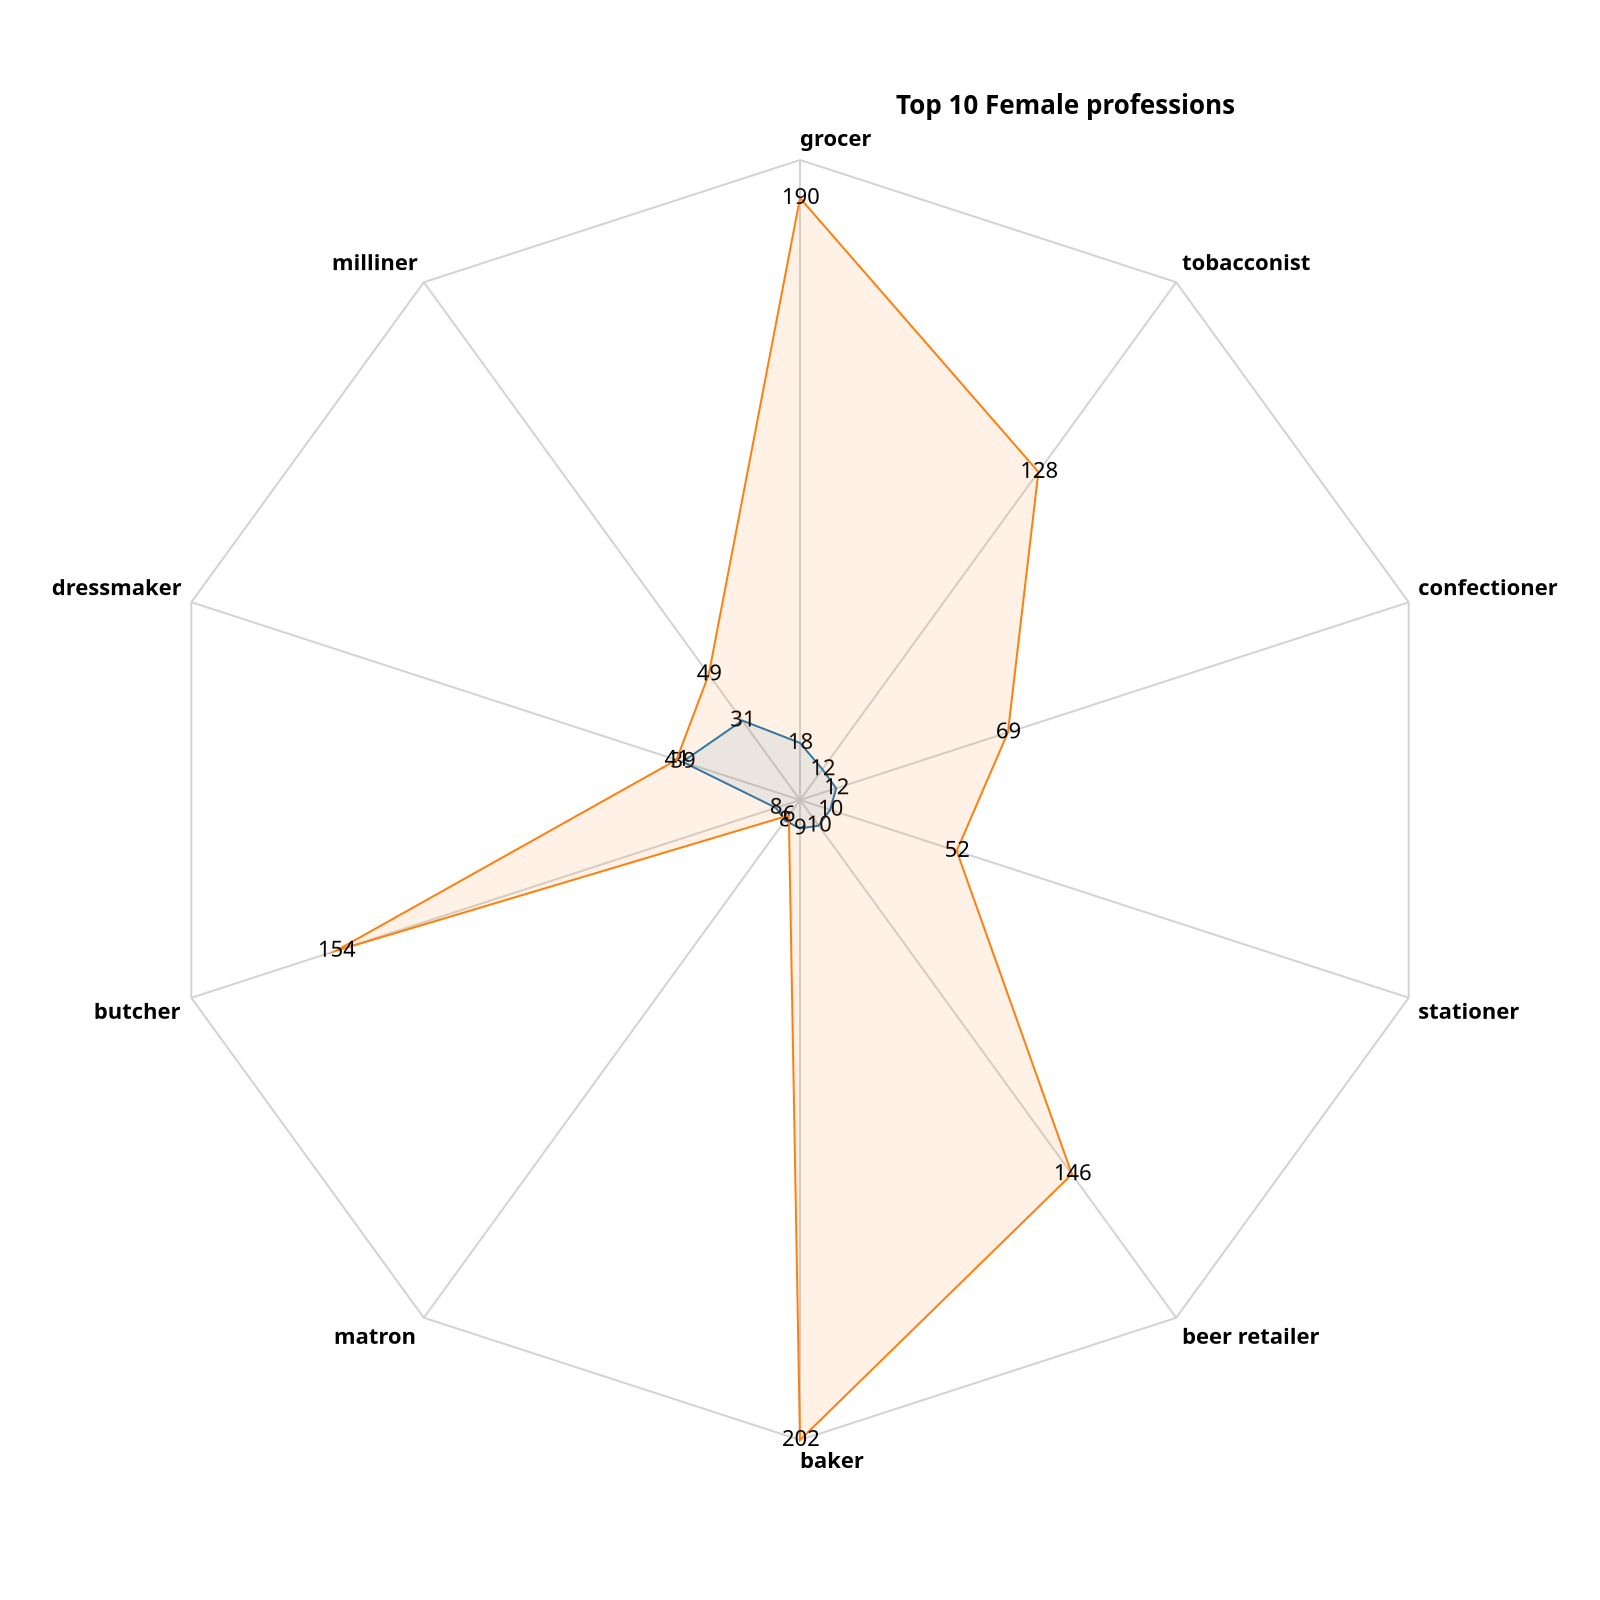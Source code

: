 {
  "$schema": "https://vega.github.io/schema/vega/v5.json",
   "title": "Top 10 Female professions",
  "description:": "A radial arm chart, showing the top 10 Female professions, compared with the number of Men working in those same professions.",
  "width": 800,
  "height": 800,
  "padding": 80,
  "autosize": {
    "type": "none",
    "contains": "padding"
  },
  "signals": [
    {
      "name": "radius",
      "update": "width / 2"
    }
  ],
  "data": [
    {
      "name": "table",
      "values": [
          { "key": "dressmaker", "value": 39, "category": 0 },
          { "key": "milliner", "value": 31, "category": 0 },
          { "key": "grocer", "value": 18, "category": 0 },
          { "key": "tobacconist", "value": 12, "category": 0 },
          { "key": "confectioner", "value": 12, "category": 0 },
          { "key": "stationer", "value": 10, "category": 0 },
          { "key": "beer retailer", "value": 10, "category": 0 },
          { "key": "baker", "value": 9, "category": 0 },
          { "key": "matron", "value": 8, "category": 0 },
          { "key": "butcher", "value": 8, "category": 0 },

          { "key": "dressmaker", "value": 41, "category": 1 },
          { "key": "milliner", "value": 49, "category": 1 },
          { "key": "grocer", "value": 190, "category": 1 },
          { "key": "tobacconist", "value": 128, "category": 1 },
          { "key": "confectioner", "value": 69, "category": 1 },
          { "key": "stationer", "value": 52, "category": 1 },
          { "key": "beer retailer", "value": 146, "category": 1 },
          { "key": "baker", "value": 202, "category": 1 },
          { "key": "matron", "value": 6, "category": 1 },
          { "key": "butcher", "value": 154, "category": 1 }
      ]
    },
    {
      "name": "keys",
      "source": "table",
      "transform": [
        {
          "type": "aggregate",
          "groupby": [
            "key"
          ]
        }
      ]
    }
  ],
  "transform": [
    {
      "calculate": "datum.category == 1 ? 'Male' : 'Female'",
      "as": "legend"
    }
  ],
  "scales": [
    {
      "name": "angular",
      "type": "point",
      "range": {
        "signal": "[-PI, PI]"
      },
      "padding": 0.5,
      "domain": {
        "data": "table",
        "field": "key"
      }
    },
    {
      "name": "radial",
      "type": "linear",
      "range": {
        "signal": "[0, radius]"
      },
      "zero": true,
      "nice": false,
      "domain": {
        "data": "table",
        "field": "value"
      },
      "domainMin": 0
    },
    {
      "name": "color",
      "type": "ordinal",
      "domain": {
        "data": "table",
        "field": "category"
      },
      "range": {
        "scheme": "category10"
      }
    }
  ],
  "encode": {
    "enter": {
      "x": {
        "signal": "radius"
      },
      "y": {
        "signal": "radius"
      }
    }
  },
  "marks": [
    {
      "type": "group",
      "name": "categories",
      "zindex": 1,
      "from": {
        "facet": {
          "data": "table",
          "name": "facet",
          "groupby": [
            "category"
          ]
        }
      },
      "marks": [
        {
          "type": "line",
          "name": "category-line",
          "from": {
            "data": "facet"
          },
          "encode": {
            "enter": {
              "interpolate": {
                "value": "linear-closed"
              },
              "x": {
                "signal": "scale('radial', datum.value) * cos(scale('angular', datum.key))"
              },
              "y": {
                "signal": "scale('radial', datum.value) * sin(scale('angular', datum.key))"
              },
              "stroke": {
                "scale": "color",
                "field": "category"
              },
              "strokeWidth": {
                "value": 1
              },
              "fill": {
                "scale": "color",
                "field": "category"
              },
              "fillOpacity": {
                "value": 0.1
              }
            }
          }
        },
        {
          "type": "text",
          "name": "value-text",
          "from": {
            "data": "category-line"
          },
          "encode": {
            "enter": {
              "x": {
                "signal": "datum.x"
              },
              "y": {
                "signal": "datum.y"
              },
              "text": {
                "signal": "datum.datum.value"
              },
              "align": {
                "value": "center"
              },
              "baseline": {
                "value": "middle"
              },
              "fill": {
                "value": "black"
              }
            }
          }
        }
      ]
    },
    {
      "type": "rule",
      "name": "radial-grid",
      "from": {
        "data": "keys"
      },
      "zindex": 0,
      "encode": {
        "enter": {
          "x": {
            "value": 0
          },
          "y": {
            "value": 0
          },
          "x2": {
            "signal": "radius * cos(scale('angular', datum.key))"
          },
          "y2": {
            "signal": "radius * sin(scale('angular', datum.key))"
          },
          "stroke": {
            "value": "lightgray"
          },
          "strokeWidth": {
            "value": 1
          }
        }
      }
    },
    {
      "type": "text",
      "name": "key-label",
      "from": {
        "data": "keys"
      },
      "zindex": 1,
      "encode": {
        "enter": {
          "x": {
            "signal": "(radius + 5) * cos(scale('angular', datum.key))"
          },
          "y": {
            "signal": "(radius + 5) * sin(scale('angular', datum.key))"
          },
          "text": {
            "field": "key"
          },
          "align": [
            {
              "test": "abs(scale('angular', datum.key)) > PI / 2",
              "value": "right"
            },
            {
              "value": "left"
            }
          ],
          "baseline": [
            {
              "test": "scale('angular', datum.key) > 0",
              "value": "top"
            },
            {
              "test": "scale('angular', datum.key) == 0",
              "value": "middle"
            },
            {
              "value": "bottom"
            }
          ],
          "fill": {
            "value": "black"
          },
          "fontWeight": {
            "value": "bold"
          }
        }
      }
    },
    {
      "type": "line",
      "name": "outer-line",
      "from": {
        "data": "radial-grid"
      },
      "encode": {
        "enter": {
          "interpolate": {
            "value": "linear-closed"
          },
          "x": {
            "field": "x2"
          },
          "y": {
            "field": "y2"
          },
          "stroke": {
            "value": "lightgray"
          },
          "strokeWidth": {
            "value": 1
          }
        }
      }
    }
  ],
  "config": {}
}
